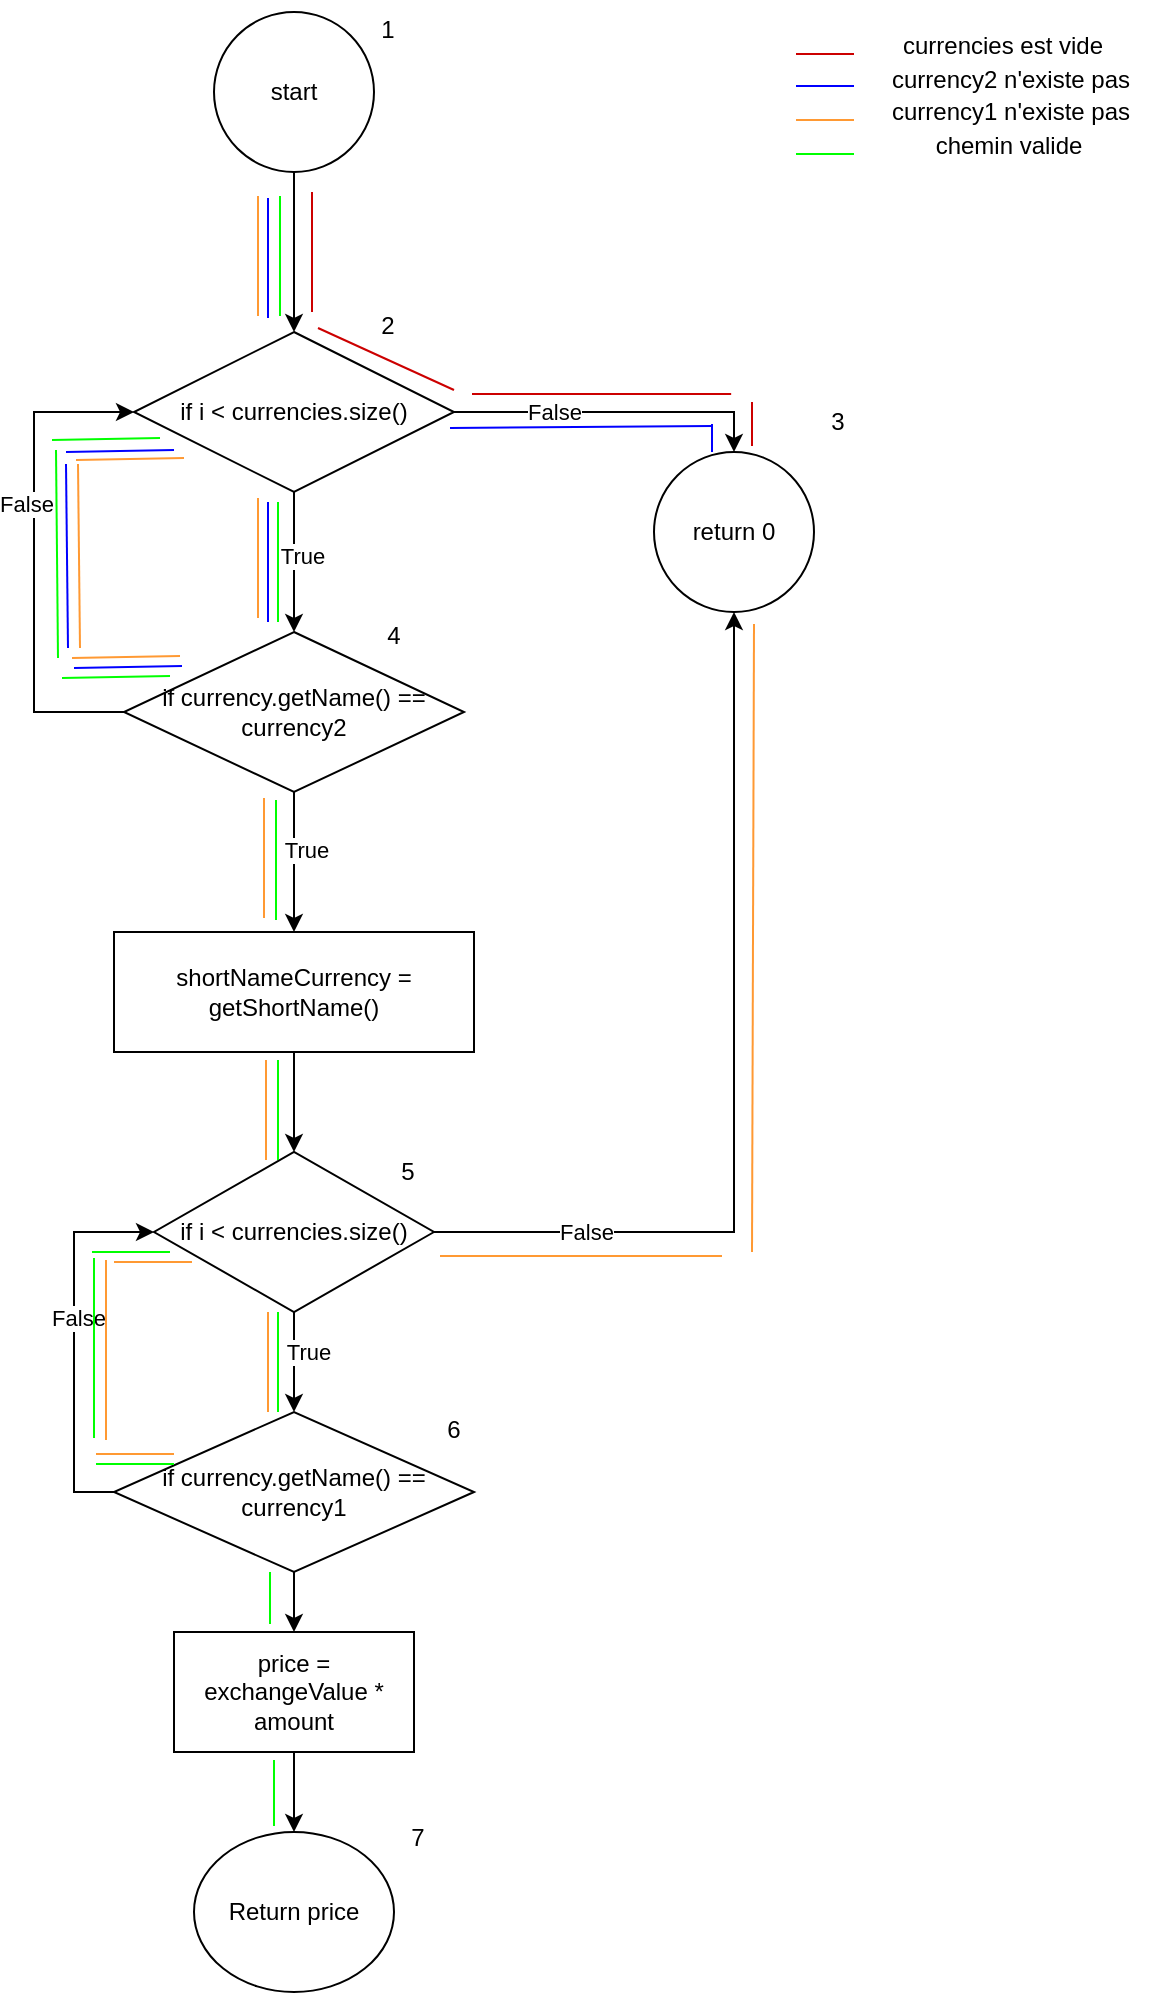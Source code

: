 <mxfile version="22.1.2" type="device">
  <diagram name="Page-1" id="VN6MoL8Z9Ky6OUScBsNe">
    <mxGraphModel dx="1240" dy="621" grid="0" gridSize="10" guides="1" tooltips="1" connect="1" arrows="1" fold="1" page="1" pageScale="1" pageWidth="827" pageHeight="1169" math="0" shadow="0">
      <root>
        <mxCell id="0" />
        <mxCell id="1" parent="0" />
        <mxCell id="2NV5e2R7JPvBfthSzCUG-17" value="return 0" style="ellipse;whiteSpace=wrap;html=1;" parent="1" vertex="1">
          <mxGeometry x="440" y="270" width="80" height="80" as="geometry" />
        </mxCell>
        <mxCell id="2NV5e2R7JPvBfthSzCUG-38" style="edgeStyle=orthogonalEdgeStyle;rounded=0;orthogonalLoop=1;jettySize=auto;html=1;entryX=0.5;entryY=0;entryDx=0;entryDy=0;" parent="1" source="2NV5e2R7JPvBfthSzCUG-22" target="2NV5e2R7JPvBfthSzCUG-25" edge="1">
          <mxGeometry relative="1" as="geometry" />
        </mxCell>
        <mxCell id="2NV5e2R7JPvBfthSzCUG-22" value="start" style="ellipse;whiteSpace=wrap;html=1;" parent="1" vertex="1">
          <mxGeometry x="220" y="50" width="80" height="80" as="geometry" />
        </mxCell>
        <mxCell id="2NV5e2R7JPvBfthSzCUG-34" style="edgeStyle=orthogonalEdgeStyle;rounded=0;orthogonalLoop=1;jettySize=auto;html=1;" parent="1" source="2NV5e2R7JPvBfthSzCUG-25" target="2NV5e2R7JPvBfthSzCUG-17" edge="1">
          <mxGeometry relative="1" as="geometry">
            <Array as="points">
              <mxPoint x="480" y="250" />
            </Array>
          </mxGeometry>
        </mxCell>
        <mxCell id="2NV5e2R7JPvBfthSzCUG-35" value="False" style="edgeLabel;html=1;align=center;verticalAlign=middle;resizable=0;points=[];" parent="2NV5e2R7JPvBfthSzCUG-34" vertex="1" connectable="0">
          <mxGeometry x="0.164" y="-2" relative="1" as="geometry">
            <mxPoint x="-43" y="-2" as="offset" />
          </mxGeometry>
        </mxCell>
        <mxCell id="2NV5e2R7JPvBfthSzCUG-36" style="edgeStyle=orthogonalEdgeStyle;rounded=0;orthogonalLoop=1;jettySize=auto;html=1;" parent="1" source="2NV5e2R7JPvBfthSzCUG-25" target="2NV5e2R7JPvBfthSzCUG-26" edge="1">
          <mxGeometry relative="1" as="geometry" />
        </mxCell>
        <mxCell id="2NV5e2R7JPvBfthSzCUG-37" value="True" style="edgeLabel;html=1;align=center;verticalAlign=middle;resizable=0;points=[];" parent="2NV5e2R7JPvBfthSzCUG-36" vertex="1" connectable="0">
          <mxGeometry x="-0.086" y="4" relative="1" as="geometry">
            <mxPoint as="offset" />
          </mxGeometry>
        </mxCell>
        <mxCell id="2NV5e2R7JPvBfthSzCUG-25" value="if i &amp;lt; currencies.size()" style="rhombus;whiteSpace=wrap;html=1;" parent="1" vertex="1">
          <mxGeometry x="180" y="210" width="160" height="80" as="geometry" />
        </mxCell>
        <mxCell id="2NV5e2R7JPvBfthSzCUG-30" style="edgeStyle=orthogonalEdgeStyle;rounded=0;orthogonalLoop=1;jettySize=auto;html=1;" parent="1" source="2NV5e2R7JPvBfthSzCUG-26" target="2NV5e2R7JPvBfthSzCUG-27" edge="1">
          <mxGeometry relative="1" as="geometry" />
        </mxCell>
        <mxCell id="2NV5e2R7JPvBfthSzCUG-31" value="True" style="edgeLabel;html=1;align=center;verticalAlign=middle;resizable=0;points=[];" parent="2NV5e2R7JPvBfthSzCUG-30" vertex="1" connectable="0">
          <mxGeometry x="-0.171" y="6" relative="1" as="geometry">
            <mxPoint as="offset" />
          </mxGeometry>
        </mxCell>
        <mxCell id="2NV5e2R7JPvBfthSzCUG-32" style="edgeStyle=orthogonalEdgeStyle;rounded=0;orthogonalLoop=1;jettySize=auto;html=1;entryX=0;entryY=0.5;entryDx=0;entryDy=0;" parent="1" source="2NV5e2R7JPvBfthSzCUG-26" target="2NV5e2R7JPvBfthSzCUG-25" edge="1">
          <mxGeometry relative="1" as="geometry">
            <Array as="points">
              <mxPoint x="130" y="400" />
              <mxPoint x="130" y="250" />
            </Array>
          </mxGeometry>
        </mxCell>
        <mxCell id="2NV5e2R7JPvBfthSzCUG-33" value="False" style="edgeLabel;html=1;align=center;verticalAlign=middle;resizable=0;points=[];" parent="2NV5e2R7JPvBfthSzCUG-32" vertex="1" connectable="0">
          <mxGeometry x="0.221" y="4" relative="1" as="geometry">
            <mxPoint as="offset" />
          </mxGeometry>
        </mxCell>
        <mxCell id="2NV5e2R7JPvBfthSzCUG-26" value="if currency.getName() == currency2" style="rhombus;whiteSpace=wrap;html=1;" parent="1" vertex="1">
          <mxGeometry x="175" y="360" width="170" height="80" as="geometry" />
        </mxCell>
        <mxCell id="2NV5e2R7JPvBfthSzCUG-29" style="edgeStyle=orthogonalEdgeStyle;rounded=0;orthogonalLoop=1;jettySize=auto;html=1;" parent="1" source="2NV5e2R7JPvBfthSzCUG-27" target="2NV5e2R7JPvBfthSzCUG-28" edge="1">
          <mxGeometry relative="1" as="geometry" />
        </mxCell>
        <mxCell id="2NV5e2R7JPvBfthSzCUG-27" value="shortNameCurrency = getShortName()" style="whiteSpace=wrap;html=1;" parent="1" vertex="1">
          <mxGeometry x="170" y="510" width="180" height="60" as="geometry" />
        </mxCell>
        <mxCell id="2NV5e2R7JPvBfthSzCUG-54" style="edgeStyle=orthogonalEdgeStyle;rounded=0;orthogonalLoop=1;jettySize=auto;html=1;" parent="1" source="2NV5e2R7JPvBfthSzCUG-28" target="2NV5e2R7JPvBfthSzCUG-17" edge="1">
          <mxGeometry relative="1" as="geometry" />
        </mxCell>
        <mxCell id="2NV5e2R7JPvBfthSzCUG-55" value="False" style="edgeLabel;html=1;align=center;verticalAlign=middle;resizable=0;points=[];" parent="2NV5e2R7JPvBfthSzCUG-54" vertex="1" connectable="0">
          <mxGeometry x="-0.581" relative="1" as="geometry">
            <mxPoint x="-21" as="offset" />
          </mxGeometry>
        </mxCell>
        <mxCell id="2NV5e2R7JPvBfthSzCUG-57" value="" style="edgeStyle=orthogonalEdgeStyle;rounded=0;orthogonalLoop=1;jettySize=auto;html=1;" parent="1" source="2NV5e2R7JPvBfthSzCUG-28" target="2NV5e2R7JPvBfthSzCUG-45" edge="1">
          <mxGeometry relative="1" as="geometry">
            <Array as="points">
              <mxPoint x="260" y="720" />
              <mxPoint x="260" y="720" />
            </Array>
          </mxGeometry>
        </mxCell>
        <mxCell id="2NV5e2R7JPvBfthSzCUG-58" value="True" style="edgeLabel;html=1;align=center;verticalAlign=middle;resizable=0;points=[];" parent="2NV5e2R7JPvBfthSzCUG-57" vertex="1" connectable="0">
          <mxGeometry x="0.16" y="7" relative="1" as="geometry">
            <mxPoint y="-9" as="offset" />
          </mxGeometry>
        </mxCell>
        <mxCell id="2NV5e2R7JPvBfthSzCUG-28" value="if i &amp;lt; currencies.size()" style="rhombus;whiteSpace=wrap;html=1;direction=south;" parent="1" vertex="1">
          <mxGeometry x="190" y="620" width="140" height="80" as="geometry" />
        </mxCell>
        <mxCell id="2NV5e2R7JPvBfthSzCUG-41" value="Return price" style="ellipse;whiteSpace=wrap;html=1;" parent="1" vertex="1">
          <mxGeometry x="210" y="960" width="100" height="80" as="geometry" />
        </mxCell>
        <mxCell id="2NV5e2R7JPvBfthSzCUG-59" value="" style="edgeStyle=orthogonalEdgeStyle;rounded=0;orthogonalLoop=1;jettySize=auto;html=1;" parent="1" source="2NV5e2R7JPvBfthSzCUG-45" target="2NV5e2R7JPvBfthSzCUG-47" edge="1">
          <mxGeometry relative="1" as="geometry" />
        </mxCell>
        <mxCell id="2NV5e2R7JPvBfthSzCUG-61" style="edgeStyle=orthogonalEdgeStyle;rounded=0;orthogonalLoop=1;jettySize=auto;html=1;entryX=0.5;entryY=1;entryDx=0;entryDy=0;" parent="1" source="2NV5e2R7JPvBfthSzCUG-45" target="2NV5e2R7JPvBfthSzCUG-28" edge="1">
          <mxGeometry relative="1" as="geometry">
            <Array as="points">
              <mxPoint x="150" y="790" />
              <mxPoint x="150" y="660" />
            </Array>
          </mxGeometry>
        </mxCell>
        <mxCell id="2NV5e2R7JPvBfthSzCUG-62" value="False" style="edgeLabel;html=1;align=center;verticalAlign=middle;resizable=0;points=[];" parent="2NV5e2R7JPvBfthSzCUG-61" vertex="1" connectable="0">
          <mxGeometry x="0.126" y="-2" relative="1" as="geometry">
            <mxPoint as="offset" />
          </mxGeometry>
        </mxCell>
        <mxCell id="2NV5e2R7JPvBfthSzCUG-45" value="if currency.getName() == currency1" style="rhombus;whiteSpace=wrap;html=1;direction=south;" parent="1" vertex="1">
          <mxGeometry x="170" y="750" width="180" height="80" as="geometry" />
        </mxCell>
        <mxCell id="2NV5e2R7JPvBfthSzCUG-60" value="" style="edgeStyle=orthogonalEdgeStyle;rounded=0;orthogonalLoop=1;jettySize=auto;html=1;" parent="1" source="2NV5e2R7JPvBfthSzCUG-47" target="2NV5e2R7JPvBfthSzCUG-41" edge="1">
          <mxGeometry relative="1" as="geometry" />
        </mxCell>
        <mxCell id="2NV5e2R7JPvBfthSzCUG-47" value="price = exchangeValue * amount" style="whiteSpace=wrap;html=1;" parent="1" vertex="1">
          <mxGeometry x="200" y="860" width="120" height="60" as="geometry" />
        </mxCell>
        <mxCell id="2NV5e2R7JPvBfthSzCUG-80" value="" style="endArrow=none;html=1;rounded=0;fillColor=#FF0000;strokeColor=#CC0000;" parent="1" edge="1">
          <mxGeometry width="50" height="50" relative="1" as="geometry">
            <mxPoint x="269" y="200" as="sourcePoint" />
            <mxPoint x="269" y="140" as="targetPoint" />
          </mxGeometry>
        </mxCell>
        <mxCell id="2NV5e2R7JPvBfthSzCUG-81" value="" style="endArrow=none;html=1;rounded=0;fillColor=#FF0000;strokeColor=#CC0000;" parent="1" edge="1">
          <mxGeometry width="50" height="50" relative="1" as="geometry">
            <mxPoint x="478.58" y="241" as="sourcePoint" />
            <mxPoint x="349" y="241" as="targetPoint" />
          </mxGeometry>
        </mxCell>
        <mxCell id="2NV5e2R7JPvBfthSzCUG-82" value="" style="endArrow=none;html=1;rounded=0;fillColor=#FF0000;strokeColor=#CC0000;" parent="1" edge="1">
          <mxGeometry width="50" height="50" relative="1" as="geometry">
            <mxPoint x="340" y="239" as="sourcePoint" />
            <mxPoint x="272" y="208" as="targetPoint" />
          </mxGeometry>
        </mxCell>
        <mxCell id="2NV5e2R7JPvBfthSzCUG-83" value="" style="endArrow=none;html=1;rounded=0;fillColor=#FF0000;strokeColor=#FF9933;" parent="1" edge="1">
          <mxGeometry width="50" height="50" relative="1" as="geometry">
            <mxPoint x="242" y="202" as="sourcePoint" />
            <mxPoint x="242" y="142" as="targetPoint" />
          </mxGeometry>
        </mxCell>
        <mxCell id="2NV5e2R7JPvBfthSzCUG-84" value="" style="endArrow=none;html=1;rounded=0;fillColor=#FF0000;strokeColor=#FF9933;" parent="1" edge="1">
          <mxGeometry width="50" height="50" relative="1" as="geometry">
            <mxPoint x="242" y="353" as="sourcePoint" />
            <mxPoint x="242" y="293" as="targetPoint" />
          </mxGeometry>
        </mxCell>
        <mxCell id="2NV5e2R7JPvBfthSzCUG-85" value="" style="endArrow=none;html=1;rounded=0;fillColor=#FF0000;strokeColor=#00FF00;" parent="1" edge="1">
          <mxGeometry width="50" height="50" relative="1" as="geometry">
            <mxPoint x="198" y="382" as="sourcePoint" />
            <mxPoint x="144" y="383" as="targetPoint" />
          </mxGeometry>
        </mxCell>
        <mxCell id="2NV5e2R7JPvBfthSzCUG-87" value="" style="endArrow=none;html=1;rounded=0;fillColor=#FF0000;strokeColor=#00FF00;" parent="1" edge="1">
          <mxGeometry width="50" height="50" relative="1" as="geometry">
            <mxPoint x="142" y="373" as="sourcePoint" />
            <mxPoint x="141" y="269" as="targetPoint" />
          </mxGeometry>
        </mxCell>
        <mxCell id="2NV5e2R7JPvBfthSzCUG-88" value="" style="endArrow=none;html=1;rounded=0;fillColor=#FF0000;strokeColor=#00FF00;" parent="1" edge="1">
          <mxGeometry width="50" height="50" relative="1" as="geometry">
            <mxPoint x="193" y="263" as="sourcePoint" />
            <mxPoint x="139" y="264" as="targetPoint" />
          </mxGeometry>
        </mxCell>
        <mxCell id="2NV5e2R7JPvBfthSzCUG-89" value="" style="endArrow=none;html=1;rounded=0;fillColor=#FF0000;strokeColor=#FF9933;" parent="1" edge="1">
          <mxGeometry width="50" height="50" relative="1" as="geometry">
            <mxPoint x="245" y="503" as="sourcePoint" />
            <mxPoint x="245" y="443" as="targetPoint" />
          </mxGeometry>
        </mxCell>
        <mxCell id="2NV5e2R7JPvBfthSzCUG-90" value="" style="endArrow=none;html=1;rounded=0;fillColor=#FF0000;strokeColor=#FF9933;" parent="1" edge="1">
          <mxGeometry width="50" height="50" relative="1" as="geometry">
            <mxPoint x="246" y="624" as="sourcePoint" />
            <mxPoint x="246" y="574" as="targetPoint" />
          </mxGeometry>
        </mxCell>
        <mxCell id="2NV5e2R7JPvBfthSzCUG-91" value="" style="endArrow=none;html=1;rounded=0;fillColor=#FF0000;strokeColor=#FF9933;" parent="1" edge="1">
          <mxGeometry width="50" height="50" relative="1" as="geometry">
            <mxPoint x="247" y="750" as="sourcePoint" />
            <mxPoint x="247" y="700" as="targetPoint" />
          </mxGeometry>
        </mxCell>
        <mxCell id="2NV5e2R7JPvBfthSzCUG-92" value="" style="endArrow=none;html=1;rounded=0;fillColor=#FF0000;strokeColor=#FF9933;" parent="1" edge="1">
          <mxGeometry width="50" height="50" relative="1" as="geometry">
            <mxPoint x="200" y="771" as="sourcePoint" />
            <mxPoint x="161" y="771" as="targetPoint" />
          </mxGeometry>
        </mxCell>
        <mxCell id="2NV5e2R7JPvBfthSzCUG-93" value="" style="endArrow=none;html=1;rounded=0;fillColor=#FF0000;strokeColor=#00FF00;" parent="1" edge="1">
          <mxGeometry width="50" height="50" relative="1" as="geometry">
            <mxPoint x="160" y="763" as="sourcePoint" />
            <mxPoint x="160" y="673" as="targetPoint" />
          </mxGeometry>
        </mxCell>
        <mxCell id="2NV5e2R7JPvBfthSzCUG-94" value="" style="endArrow=none;html=1;rounded=0;fillColor=#FF0000;strokeColor=#00FF00;" parent="1" edge="1">
          <mxGeometry width="50" height="50" relative="1" as="geometry">
            <mxPoint x="198" y="670" as="sourcePoint" />
            <mxPoint x="159" y="670" as="targetPoint" />
          </mxGeometry>
        </mxCell>
        <mxCell id="2NV5e2R7JPvBfthSzCUG-97" value="" style="endArrow=none;html=1;rounded=0;fillColor=#FF0000;strokeColor=#FF9933;" parent="1" edge="1">
          <mxGeometry width="50" height="50" relative="1" as="geometry">
            <mxPoint x="474" y="672" as="sourcePoint" />
            <mxPoint x="333" y="672" as="targetPoint" />
          </mxGeometry>
        </mxCell>
        <mxCell id="2NV5e2R7JPvBfthSzCUG-99" value="" style="endArrow=none;html=1;rounded=0;fillColor=#FF0000;strokeColor=#FF9933;" parent="1" edge="1">
          <mxGeometry width="50" height="50" relative="1" as="geometry">
            <mxPoint x="489" y="670" as="sourcePoint" />
            <mxPoint x="490" y="356" as="targetPoint" />
          </mxGeometry>
        </mxCell>
        <mxCell id="2NV5e2R7JPvBfthSzCUG-100" value="" style="endArrow=none;html=1;rounded=0;fillColor=#FF0000;strokeColor=#CC0000;" parent="1" edge="1">
          <mxGeometry width="50" height="50" relative="1" as="geometry">
            <mxPoint x="489" y="267" as="sourcePoint" />
            <mxPoint x="489" y="245" as="targetPoint" />
          </mxGeometry>
        </mxCell>
        <mxCell id="2NV5e2R7JPvBfthSzCUG-101" value="" style="endArrow=none;html=1;rounded=0;fillColor=#FF0000;strokeColor=#00FF00;" parent="1" edge="1">
          <mxGeometry width="50" height="50" relative="1" as="geometry">
            <mxPoint x="253" y="202" as="sourcePoint" />
            <mxPoint x="253" y="142" as="targetPoint" />
          </mxGeometry>
        </mxCell>
        <mxCell id="2NV5e2R7JPvBfthSzCUG-102" value="" style="endArrow=none;html=1;rounded=0;fillColor=#FF0000;strokeColor=#00FF00;" parent="1" edge="1">
          <mxGeometry width="50" height="50" relative="1" as="geometry">
            <mxPoint x="252" y="355" as="sourcePoint" />
            <mxPoint x="252" y="295" as="targetPoint" />
          </mxGeometry>
        </mxCell>
        <mxCell id="2NV5e2R7JPvBfthSzCUG-103" value="" style="endArrow=none;html=1;rounded=0;fillColor=#FF0000;strokeColor=#FF9933;" parent="1" edge="1">
          <mxGeometry width="50" height="50" relative="1" as="geometry">
            <mxPoint x="203" y="372" as="sourcePoint" />
            <mxPoint x="149" y="373" as="targetPoint" />
          </mxGeometry>
        </mxCell>
        <mxCell id="2NV5e2R7JPvBfthSzCUG-104" value="" style="endArrow=none;html=1;rounded=0;fillColor=#FF0000;strokeColor=#FF9933;" parent="1" edge="1">
          <mxGeometry width="50" height="50" relative="1" as="geometry">
            <mxPoint x="153" y="368" as="sourcePoint" />
            <mxPoint x="152" y="276" as="targetPoint" />
          </mxGeometry>
        </mxCell>
        <mxCell id="2NV5e2R7JPvBfthSzCUG-105" value="" style="endArrow=none;html=1;rounded=0;fillColor=#FF0000;strokeColor=#FF9933;" parent="1" edge="1">
          <mxGeometry width="50" height="50" relative="1" as="geometry">
            <mxPoint x="205" y="273" as="sourcePoint" />
            <mxPoint x="151" y="274" as="targetPoint" />
          </mxGeometry>
        </mxCell>
        <mxCell id="2NV5e2R7JPvBfthSzCUG-106" value="" style="endArrow=none;html=1;rounded=0;fillColor=#FF0000;strokeColor=#00FF00;" parent="1" edge="1">
          <mxGeometry width="50" height="50" relative="1" as="geometry">
            <mxPoint x="251" y="504" as="sourcePoint" />
            <mxPoint x="251" y="444" as="targetPoint" />
          </mxGeometry>
        </mxCell>
        <mxCell id="2NV5e2R7JPvBfthSzCUG-107" value="" style="endArrow=none;html=1;rounded=0;fillColor=#FF0000;strokeColor=#00FF00;" parent="1" edge="1">
          <mxGeometry width="50" height="50" relative="1" as="geometry">
            <mxPoint x="252" y="624" as="sourcePoint" />
            <mxPoint x="252" y="574" as="targetPoint" />
          </mxGeometry>
        </mxCell>
        <mxCell id="2NV5e2R7JPvBfthSzCUG-108" value="" style="endArrow=none;html=1;rounded=0;fillColor=#FF0000;strokeColor=#00FF00;" parent="1" edge="1">
          <mxGeometry width="50" height="50" relative="1" as="geometry">
            <mxPoint x="252" y="750" as="sourcePoint" />
            <mxPoint x="252" y="700" as="targetPoint" />
          </mxGeometry>
        </mxCell>
        <mxCell id="2NV5e2R7JPvBfthSzCUG-109" value="" style="endArrow=none;html=1;rounded=0;fillColor=#FF0000;strokeColor=#FF9933;" parent="1" edge="1">
          <mxGeometry width="50" height="50" relative="1" as="geometry">
            <mxPoint x="166" y="764" as="sourcePoint" />
            <mxPoint x="166" y="674" as="targetPoint" />
          </mxGeometry>
        </mxCell>
        <mxCell id="2NV5e2R7JPvBfthSzCUG-110" value="" style="endArrow=none;html=1;rounded=0;fillColor=#FF0000;strokeColor=#FF9933;" parent="1" edge="1">
          <mxGeometry width="50" height="50" relative="1" as="geometry">
            <mxPoint x="209" y="675" as="sourcePoint" />
            <mxPoint x="170" y="675" as="targetPoint" />
          </mxGeometry>
        </mxCell>
        <mxCell id="2NV5e2R7JPvBfthSzCUG-111" value="" style="endArrow=none;html=1;rounded=0;fillColor=#FF0000;strokeColor=#00FF00;" parent="1" edge="1">
          <mxGeometry width="50" height="50" relative="1" as="geometry">
            <mxPoint x="200" y="776" as="sourcePoint" />
            <mxPoint x="161" y="776" as="targetPoint" />
          </mxGeometry>
        </mxCell>
        <mxCell id="2NV5e2R7JPvBfthSzCUG-112" value="" style="endArrow=none;html=1;rounded=0;fillColor=#FF0000;strokeColor=#00FF00;" parent="1" edge="1">
          <mxGeometry width="50" height="50" relative="1" as="geometry">
            <mxPoint x="248" y="856" as="sourcePoint" />
            <mxPoint x="248" y="830" as="targetPoint" />
          </mxGeometry>
        </mxCell>
        <mxCell id="2NV5e2R7JPvBfthSzCUG-113" value="" style="endArrow=none;html=1;rounded=0;fillColor=#FF0000;strokeColor=#00FF00;" parent="1" edge="1">
          <mxGeometry width="50" height="50" relative="1" as="geometry">
            <mxPoint x="250" y="957" as="sourcePoint" />
            <mxPoint x="250" y="924" as="targetPoint" />
          </mxGeometry>
        </mxCell>
        <mxCell id="2NV5e2R7JPvBfthSzCUG-115" value="" style="endArrow=none;html=1;rounded=0;fillColor=#FF0000;strokeColor=#0000FF;" parent="1" edge="1">
          <mxGeometry width="50" height="50" relative="1" as="geometry">
            <mxPoint x="247" y="203" as="sourcePoint" />
            <mxPoint x="247" y="143" as="targetPoint" />
          </mxGeometry>
        </mxCell>
        <mxCell id="2NV5e2R7JPvBfthSzCUG-116" value="" style="endArrow=none;html=1;rounded=0;fillColor=#FF0000;strokeColor=#0000FF;" parent="1" edge="1">
          <mxGeometry width="50" height="50" relative="1" as="geometry">
            <mxPoint x="247" y="355" as="sourcePoint" />
            <mxPoint x="247" y="295" as="targetPoint" />
          </mxGeometry>
        </mxCell>
        <mxCell id="2NV5e2R7JPvBfthSzCUG-117" value="" style="endArrow=none;html=1;rounded=0;fillColor=#FF0000;strokeColor=#0000FF;" parent="1" edge="1">
          <mxGeometry width="50" height="50" relative="1" as="geometry">
            <mxPoint x="204" y="377" as="sourcePoint" />
            <mxPoint x="150" y="378" as="targetPoint" />
          </mxGeometry>
        </mxCell>
        <mxCell id="2NV5e2R7JPvBfthSzCUG-118" value="" style="endArrow=none;html=1;rounded=0;fillColor=#FF0000;strokeColor=#0000FF;" parent="1" edge="1">
          <mxGeometry width="50" height="50" relative="1" as="geometry">
            <mxPoint x="147" y="368" as="sourcePoint" />
            <mxPoint x="146" y="276" as="targetPoint" />
          </mxGeometry>
        </mxCell>
        <mxCell id="2NV5e2R7JPvBfthSzCUG-119" value="" style="endArrow=none;html=1;rounded=0;fillColor=#FF0000;strokeColor=#0000FF;" parent="1" edge="1">
          <mxGeometry width="50" height="50" relative="1" as="geometry">
            <mxPoint x="200" y="269" as="sourcePoint" />
            <mxPoint x="146" y="270" as="targetPoint" />
          </mxGeometry>
        </mxCell>
        <mxCell id="2NV5e2R7JPvBfthSzCUG-120" value="" style="endArrow=none;html=1;rounded=0;fillColor=#FF0000;strokeColor=#0000FF;" parent="1" edge="1">
          <mxGeometry width="50" height="50" relative="1" as="geometry">
            <mxPoint x="469" y="257" as="sourcePoint" />
            <mxPoint x="338" y="258" as="targetPoint" />
          </mxGeometry>
        </mxCell>
        <mxCell id="2NV5e2R7JPvBfthSzCUG-121" value="" style="endArrow=none;html=1;rounded=0;fillColor=#FF0000;strokeColor=#0000FF;" parent="1" edge="1">
          <mxGeometry width="50" height="50" relative="1" as="geometry">
            <mxPoint x="469" y="270" as="sourcePoint" />
            <mxPoint x="469" y="256" as="targetPoint" />
          </mxGeometry>
        </mxCell>
        <mxCell id="2NV5e2R7JPvBfthSzCUG-124" value="" style="endArrow=none;html=1;rounded=0;fillColor=#FF0000;strokeColor=#CC0000;" parent="1" edge="1">
          <mxGeometry width="50" height="50" relative="1" as="geometry">
            <mxPoint x="540" y="71" as="sourcePoint" />
            <mxPoint x="511" y="71" as="targetPoint" />
          </mxGeometry>
        </mxCell>
        <mxCell id="2NV5e2R7JPvBfthSzCUG-125" value="" style="endArrow=none;html=1;rounded=0;fillColor=#FF0000;strokeColor=#0000FF;" parent="1" edge="1">
          <mxGeometry width="50" height="50" relative="1" as="geometry">
            <mxPoint x="540" y="87" as="sourcePoint" />
            <mxPoint x="511" y="87" as="targetPoint" />
          </mxGeometry>
        </mxCell>
        <mxCell id="2NV5e2R7JPvBfthSzCUG-126" value="" style="endArrow=none;html=1;rounded=0;fillColor=#FF0000;strokeColor=#FF9933;" parent="1" edge="1">
          <mxGeometry width="50" height="50" relative="1" as="geometry">
            <mxPoint x="540" y="104" as="sourcePoint" />
            <mxPoint x="511" y="104" as="targetPoint" />
          </mxGeometry>
        </mxCell>
        <mxCell id="2NV5e2R7JPvBfthSzCUG-127" value="" style="endArrow=none;html=1;rounded=0;fillColor=#FF0000;strokeColor=#00FF00;" parent="1" edge="1">
          <mxGeometry width="50" height="50" relative="1" as="geometry">
            <mxPoint x="540" y="121" as="sourcePoint" />
            <mxPoint x="511" y="121" as="targetPoint" />
          </mxGeometry>
        </mxCell>
        <mxCell id="2NV5e2R7JPvBfthSzCUG-128" value="currencies est vide" style="text;html=1;align=center;verticalAlign=middle;resizable=0;points=[];autosize=1;strokeColor=none;fillColor=none;" parent="1" vertex="1">
          <mxGeometry x="555" y="54" width="118" height="26" as="geometry" />
        </mxCell>
        <mxCell id="2NV5e2R7JPvBfthSzCUG-129" value="currency2 n&#39;existe pas" style="text;html=1;align=center;verticalAlign=middle;resizable=0;points=[];autosize=1;strokeColor=none;fillColor=none;" parent="1" vertex="1">
          <mxGeometry x="549" y="71" width="137" height="26" as="geometry" />
        </mxCell>
        <mxCell id="2NV5e2R7JPvBfthSzCUG-130" value="currency1 n&#39;existe pas" style="text;html=1;align=center;verticalAlign=middle;resizable=0;points=[];autosize=1;strokeColor=none;fillColor=none;" parent="1" vertex="1">
          <mxGeometry x="549" y="87" width="137" height="26" as="geometry" />
        </mxCell>
        <mxCell id="2NV5e2R7JPvBfthSzCUG-131" value="chemin valide" style="text;html=1;align=center;verticalAlign=middle;resizable=0;points=[];autosize=1;strokeColor=none;fillColor=none;" parent="1" vertex="1">
          <mxGeometry x="571.5" y="104" width="91" height="26" as="geometry" />
        </mxCell>
        <mxCell id="E4cEgKNXLMHrP8kupRgA-1" value="1" style="text;html=1;strokeColor=none;fillColor=none;align=center;verticalAlign=middle;whiteSpace=wrap;rounded=0;" vertex="1" parent="1">
          <mxGeometry x="277" y="44" width="60" height="30" as="geometry" />
        </mxCell>
        <mxCell id="E4cEgKNXLMHrP8kupRgA-2" value="2" style="text;html=1;strokeColor=none;fillColor=none;align=center;verticalAlign=middle;whiteSpace=wrap;rounded=0;" vertex="1" parent="1">
          <mxGeometry x="277" y="192" width="60" height="30" as="geometry" />
        </mxCell>
        <mxCell id="E4cEgKNXLMHrP8kupRgA-3" value="3" style="text;html=1;strokeColor=none;fillColor=none;align=center;verticalAlign=middle;whiteSpace=wrap;rounded=0;" vertex="1" parent="1">
          <mxGeometry x="502" y="240" width="60" height="30" as="geometry" />
        </mxCell>
        <mxCell id="E4cEgKNXLMHrP8kupRgA-4" value="4" style="text;html=1;strokeColor=none;fillColor=none;align=center;verticalAlign=middle;whiteSpace=wrap;rounded=0;" vertex="1" parent="1">
          <mxGeometry x="280" y="347" width="60" height="30" as="geometry" />
        </mxCell>
        <mxCell id="E4cEgKNXLMHrP8kupRgA-6" value="5" style="text;html=1;strokeColor=none;fillColor=none;align=center;verticalAlign=middle;whiteSpace=wrap;rounded=0;" vertex="1" parent="1">
          <mxGeometry x="287" y="615" width="60" height="30" as="geometry" />
        </mxCell>
        <mxCell id="E4cEgKNXLMHrP8kupRgA-7" value="6" style="text;html=1;strokeColor=none;fillColor=none;align=center;verticalAlign=middle;whiteSpace=wrap;rounded=0;" vertex="1" parent="1">
          <mxGeometry x="310" y="744" width="60" height="30" as="geometry" />
        </mxCell>
        <mxCell id="E4cEgKNXLMHrP8kupRgA-9" value="7" style="text;html=1;strokeColor=none;fillColor=none;align=center;verticalAlign=middle;whiteSpace=wrap;rounded=0;" vertex="1" parent="1">
          <mxGeometry x="292" y="948" width="60" height="30" as="geometry" />
        </mxCell>
      </root>
    </mxGraphModel>
  </diagram>
</mxfile>
